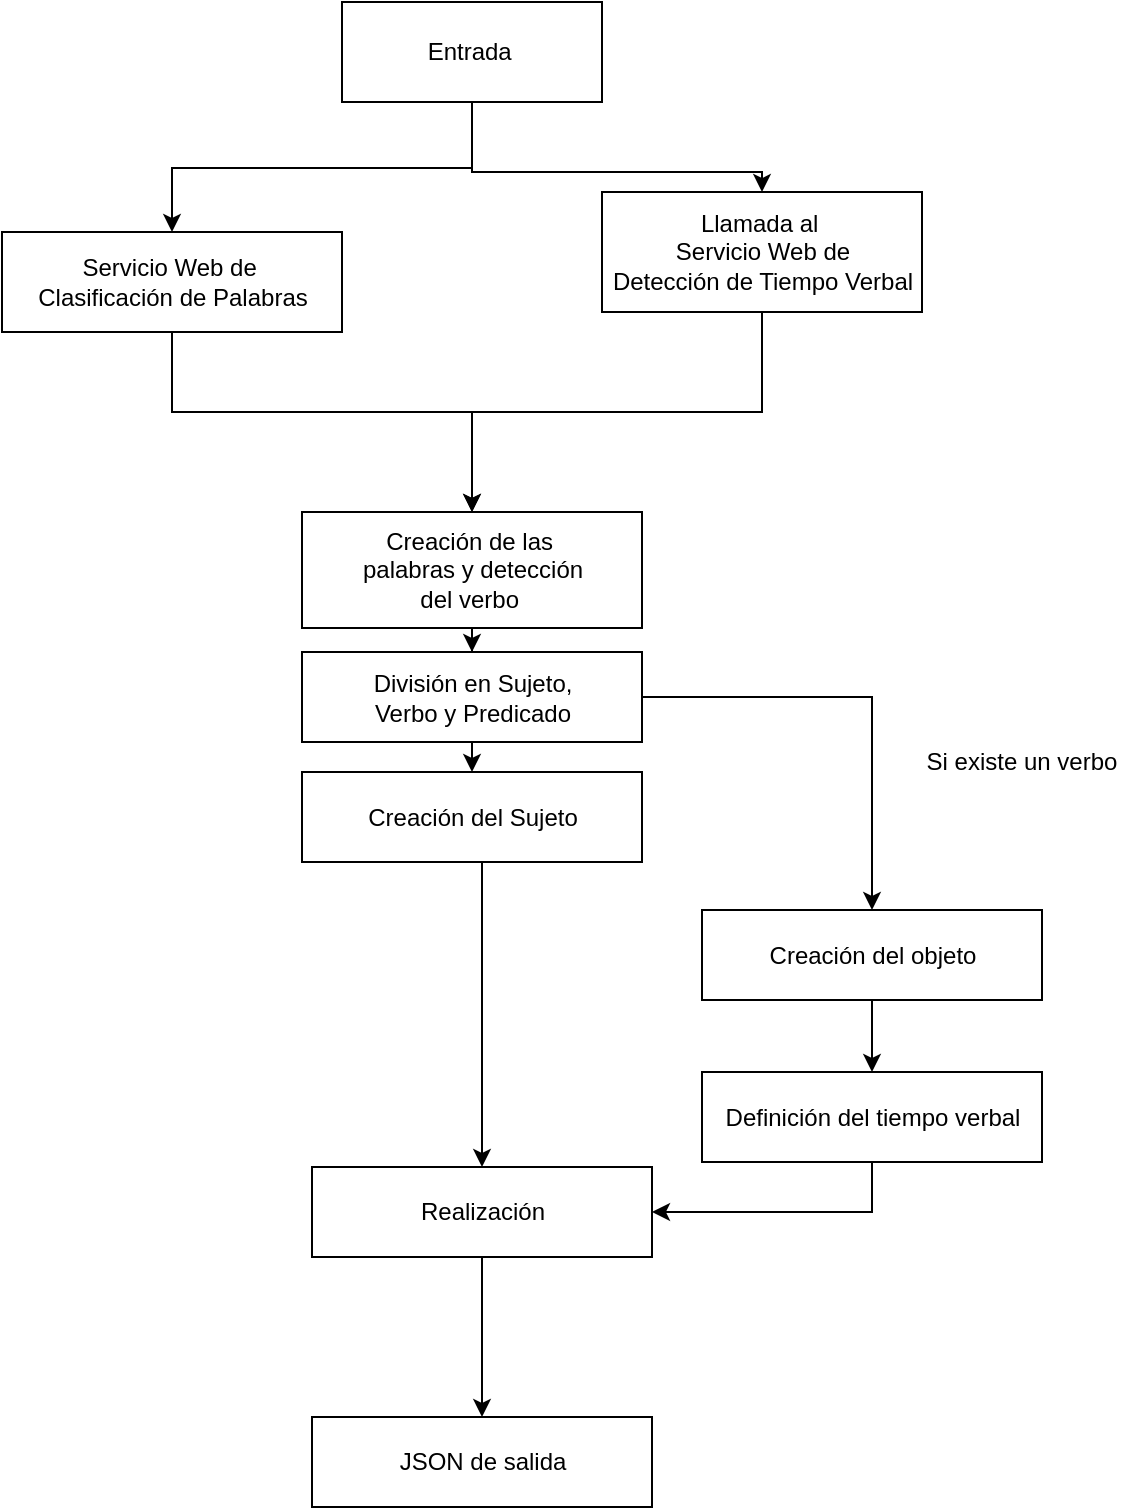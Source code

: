 <mxfile version="10.6.6" type="device"><diagram id="mjkM_YAU1npIJrq_aago" name="Page-1"><mxGraphModel dx="1394" dy="796" grid="1" gridSize="10" guides="1" tooltips="1" connect="1" arrows="1" fold="1" page="1" pageScale="1" pageWidth="827" pageHeight="1169" math="0" shadow="0"><root><mxCell id="0"/><mxCell id="1" parent="0"/><mxCell id="Jm0uOe-CqYix3cxSpCPx-2" value="" style="edgeStyle=orthogonalEdgeStyle;rounded=0;orthogonalLoop=1;jettySize=auto;html=1;exitX=0.5;exitY=1;exitDx=0;exitDy=0;entryX=0.5;entryY=0;entryDx=0;entryDy=0;" parent="1" source="Jm0uOe-CqYix3cxSpCPx-6" target="Jm0uOe-CqYix3cxSpCPx-5" edge="1"><mxGeometry relative="1" as="geometry"><Array as="points"><mxPoint x="395" y="168"/><mxPoint x="245" y="168"/></Array></mxGeometry></mxCell><mxCell id="Jm0uOe-CqYix3cxSpCPx-3" style="edgeStyle=orthogonalEdgeStyle;rounded=0;orthogonalLoop=1;jettySize=auto;html=1;entryX=0.5;entryY=0;entryDx=0;entryDy=0;exitX=0.5;exitY=1;exitDx=0;exitDy=0;" parent="1" source="Jm0uOe-CqYix3cxSpCPx-6" target="Jm0uOe-CqYix3cxSpCPx-10" edge="1"><mxGeometry relative="1" as="geometry"><Array as="points"><mxPoint x="395" y="170"/><mxPoint x="540" y="170"/></Array></mxGeometry></mxCell><mxCell id="FvVxsVUE3jwzEv2wK249-1" style="edgeStyle=orthogonalEdgeStyle;rounded=0;orthogonalLoop=1;jettySize=auto;html=1;entryX=0.5;entryY=0;entryDx=0;entryDy=0;" edge="1" parent="1" source="Jm0uOe-CqYix3cxSpCPx-5" target="Jm0uOe-CqYix3cxSpCPx-12"><mxGeometry relative="1" as="geometry"><Array as="points"><mxPoint x="245" y="290"/><mxPoint x="395" y="290"/></Array></mxGeometry></mxCell><mxCell id="Jm0uOe-CqYix3cxSpCPx-5" value="Servicio Web de&amp;nbsp;&lt;br&gt;Clasificación de Palabras&lt;br&gt;" style="html=1;" parent="1" vertex="1"><mxGeometry x="160" y="200" width="170" height="50" as="geometry"/></mxCell><mxCell id="Jm0uOe-CqYix3cxSpCPx-6" value="Entrada&amp;nbsp;&lt;br&gt;" style="html=1;" parent="1" vertex="1"><mxGeometry x="330" y="85" width="130" height="50" as="geometry"/></mxCell><mxCell id="Jm0uOe-CqYix3cxSpCPx-19" value="" style="edgeStyle=orthogonalEdgeStyle;rounded=0;orthogonalLoop=1;jettySize=auto;html=1;" parent="1" source="Jm0uOe-CqYix3cxSpCPx-10" target="Jm0uOe-CqYix3cxSpCPx-12" edge="1"><mxGeometry relative="1" as="geometry"/></mxCell><mxCell id="Jm0uOe-CqYix3cxSpCPx-10" value="Llamada al&amp;nbsp;&lt;br&gt;Servicio Web&amp;nbsp;&lt;span&gt;de &lt;br&gt;Detección de Tiempo Verbal&lt;/span&gt;&lt;br&gt;" style="html=1;" parent="1" vertex="1"><mxGeometry x="460" y="180" width="160" height="60" as="geometry"/></mxCell><mxCell id="Jm0uOe-CqYix3cxSpCPx-21" value="" style="edgeStyle=orthogonalEdgeStyle;rounded=0;orthogonalLoop=1;jettySize=auto;html=1;" parent="1" source="Jm0uOe-CqYix3cxSpCPx-12" target="Jm0uOe-CqYix3cxSpCPx-20" edge="1"><mxGeometry relative="1" as="geometry"/></mxCell><mxCell id="Jm0uOe-CqYix3cxSpCPx-12" value="Creación de las&amp;nbsp;&lt;br&gt;palabras y detección&lt;br&gt;del verbo&amp;nbsp;&lt;br&gt;" style="html=1;" parent="1" vertex="1"><mxGeometry x="310" y="340" width="170" height="58" as="geometry"/></mxCell><mxCell id="Jm0uOe-CqYix3cxSpCPx-23" value="" style="edgeStyle=orthogonalEdgeStyle;rounded=0;orthogonalLoop=1;jettySize=auto;html=1;" parent="1" source="Jm0uOe-CqYix3cxSpCPx-20" target="Jm0uOe-CqYix3cxSpCPx-22" edge="1"><mxGeometry relative="1" as="geometry"><Array as="points"><mxPoint x="395" y="500"/><mxPoint x="395" y="500"/></Array></mxGeometry></mxCell><mxCell id="Jm0uOe-CqYix3cxSpCPx-20" value="División en Sujeto,&lt;br&gt;Verbo y Predicado&lt;br&gt;" style="html=1;" parent="1" vertex="1"><mxGeometry x="310" y="410" width="170" height="45" as="geometry"/></mxCell><mxCell id="Jm0uOe-CqYix3cxSpCPx-25" value="" style="edgeStyle=orthogonalEdgeStyle;rounded=0;orthogonalLoop=1;jettySize=auto;html=1;" parent="1" source="Jm0uOe-CqYix3cxSpCPx-22" target="Jm0uOe-CqYix3cxSpCPx-24" edge="1"><mxGeometry relative="1" as="geometry"><Array as="points"><mxPoint x="400" y="580"/><mxPoint x="400" y="580"/></Array></mxGeometry></mxCell><mxCell id="Jm0uOe-CqYix3cxSpCPx-27" value="" style="edgeStyle=orthogonalEdgeStyle;rounded=0;orthogonalLoop=1;jettySize=auto;html=1;exitX=1;exitY=0.5;exitDx=0;exitDy=0;" parent="1" source="Jm0uOe-CqYix3cxSpCPx-20" target="Jm0uOe-CqYix3cxSpCPx-26" edge="1"><mxGeometry relative="1" as="geometry"/></mxCell><mxCell id="Jm0uOe-CqYix3cxSpCPx-22" value="Creación del Sujeto&lt;br&gt;" style="html=1;" parent="1" vertex="1"><mxGeometry x="310" y="470" width="170" height="45" as="geometry"/></mxCell><mxCell id="Jm0uOe-CqYix3cxSpCPx-29" value="" style="edgeStyle=orthogonalEdgeStyle;rounded=0;orthogonalLoop=1;jettySize=auto;html=1;" parent="1" source="Jm0uOe-CqYix3cxSpCPx-26" target="Jm0uOe-CqYix3cxSpCPx-28" edge="1"><mxGeometry relative="1" as="geometry"/></mxCell><mxCell id="Jm0uOe-CqYix3cxSpCPx-26" value="Creación del objeto&lt;br&gt;" style="html=1;" parent="1" vertex="1"><mxGeometry x="510" y="539" width="170" height="45" as="geometry"/></mxCell><mxCell id="Jm0uOe-CqYix3cxSpCPx-31" value="" style="edgeStyle=orthogonalEdgeStyle;rounded=0;orthogonalLoop=1;jettySize=auto;html=1;entryX=1;entryY=0.5;entryDx=0;entryDy=0;exitX=0.5;exitY=1;exitDx=0;exitDy=0;" parent="1" source="Jm0uOe-CqYix3cxSpCPx-28" target="Jm0uOe-CqYix3cxSpCPx-24" edge="1"><mxGeometry relative="1" as="geometry"><mxPoint x="645" y="745" as="targetPoint"/></mxGeometry></mxCell><mxCell id="Jm0uOe-CqYix3cxSpCPx-28" value="Definición del tiempo verbal" style="html=1;" parent="1" vertex="1"><mxGeometry x="510" y="620" width="170" height="45" as="geometry"/></mxCell><mxCell id="Jm0uOe-CqYix3cxSpCPx-33" value="" style="edgeStyle=orthogonalEdgeStyle;rounded=0;orthogonalLoop=1;jettySize=auto;html=1;" parent="1" source="Jm0uOe-CqYix3cxSpCPx-24" target="Jm0uOe-CqYix3cxSpCPx-32" edge="1"><mxGeometry relative="1" as="geometry"/></mxCell><mxCell id="Jm0uOe-CqYix3cxSpCPx-24" value="Realización&lt;br&gt;" style="html=1;" parent="1" vertex="1"><mxGeometry x="315" y="667.5" width="170" height="45" as="geometry"/></mxCell><mxCell id="Jm0uOe-CqYix3cxSpCPx-32" value="JSON de salida" style="html=1;" parent="1" vertex="1"><mxGeometry x="315" y="792.5" width="170" height="45" as="geometry"/></mxCell><mxCell id="Jm0uOe-CqYix3cxSpCPx-36" value="Si existe un verbo" style="text;html=1;strokeColor=none;fillColor=none;align=center;verticalAlign=middle;whiteSpace=wrap;rounded=0;" parent="1" vertex="1"><mxGeometry x="610" y="455" width="120" height="20" as="geometry"/></mxCell></root></mxGraphModel></diagram></mxfile>